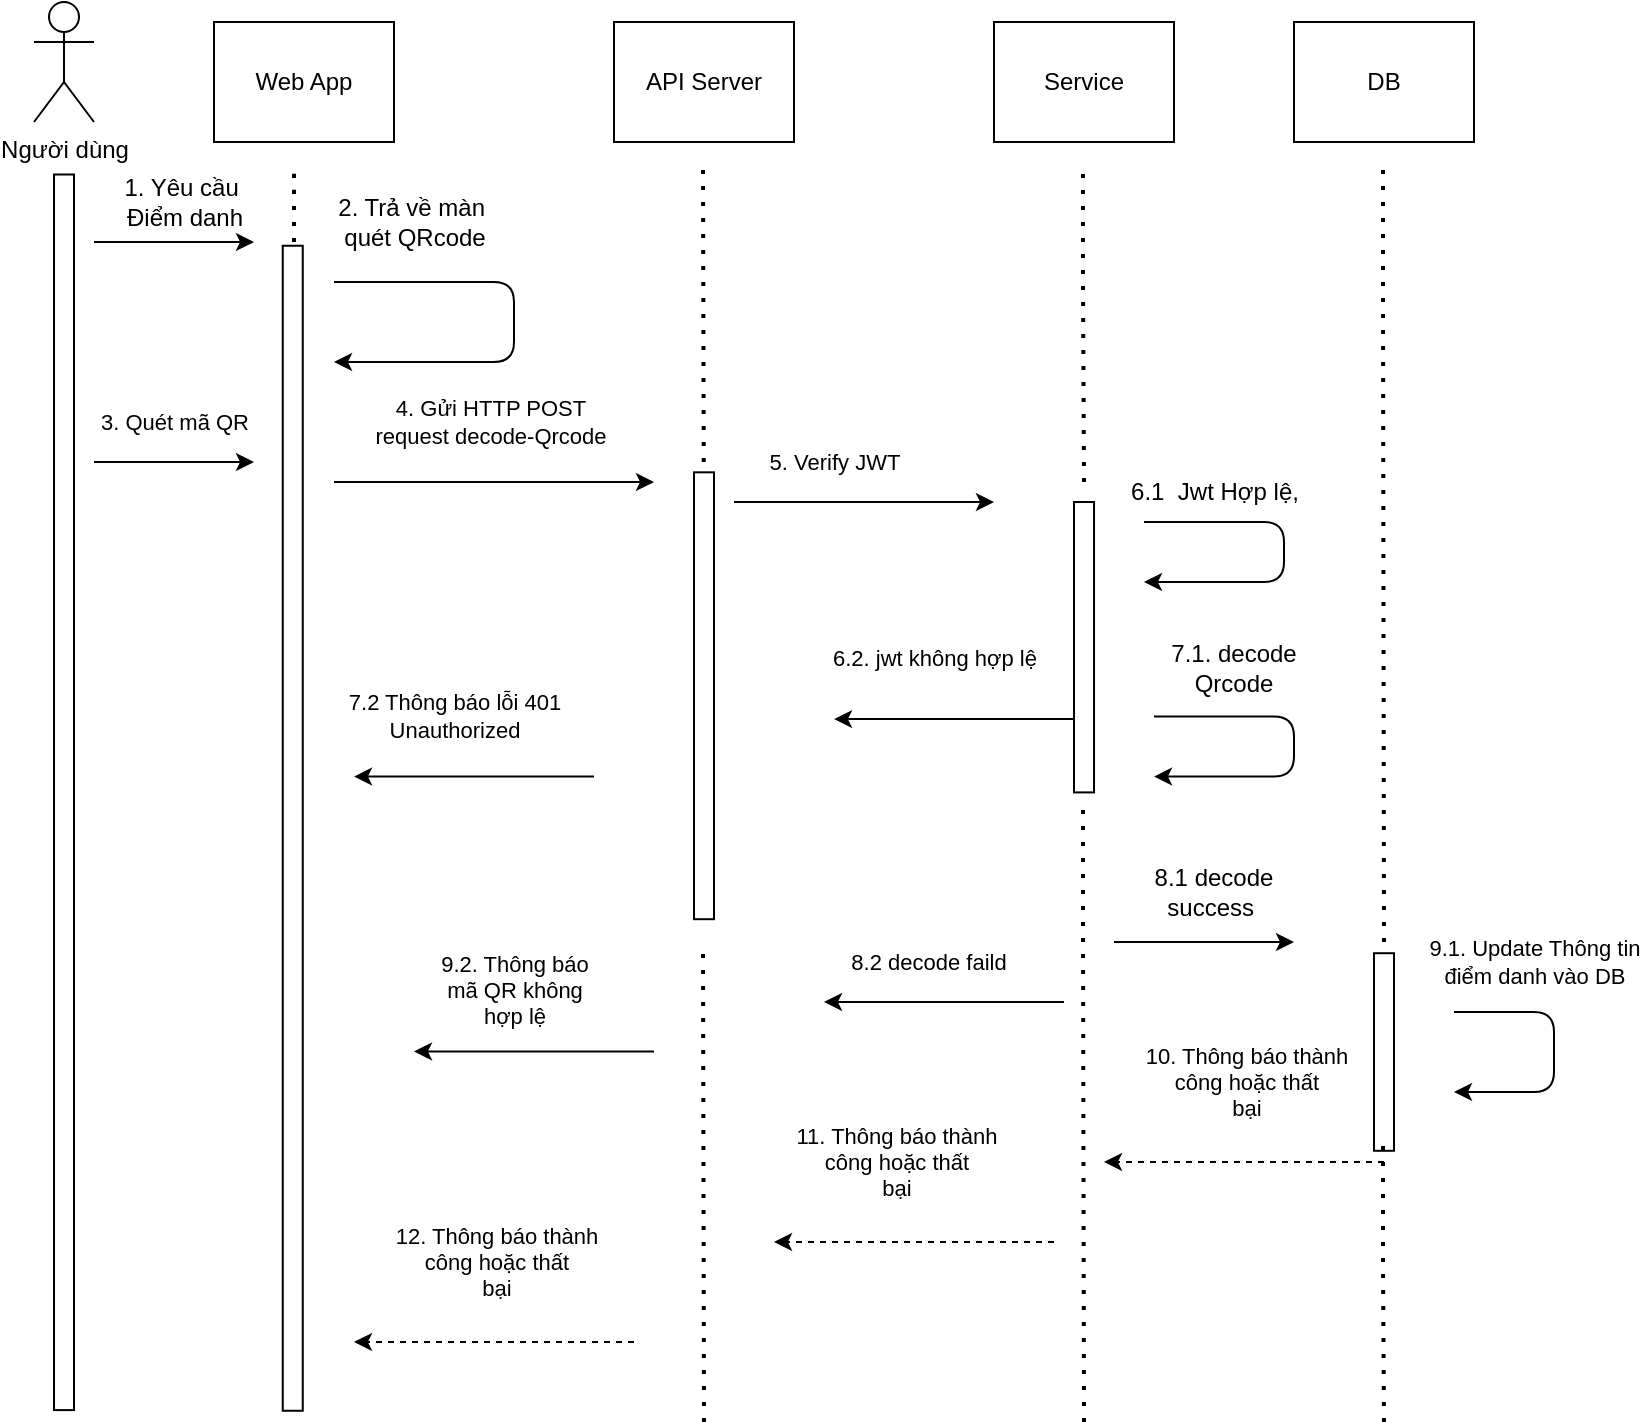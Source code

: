 <mxfile>
    <diagram id="p-61Pyo17wBEYGN4jDY9" name="Page-1">
        <mxGraphModel dx="1298" dy="773" grid="1" gridSize="10" guides="1" tooltips="1" connect="1" arrows="1" fold="1" page="1" pageScale="1" pageWidth="850" pageHeight="1100" math="0" shadow="0">
            <root>
                <mxCell id="0"/>
                <mxCell id="1" parent="0"/>
                <mxCell id="31" value="Người dùng" style="shape=umlActor;verticalLabelPosition=bottom;verticalAlign=top;html=1;outlineConnect=0;" vertex="1" parent="1">
                    <mxGeometry x="30" y="90" width="30" height="60" as="geometry"/>
                </mxCell>
                <mxCell id="32" value="Web App" style="rounded=0;whiteSpace=wrap;html=1;" vertex="1" parent="1">
                    <mxGeometry x="120" y="100" width="90" height="60" as="geometry"/>
                </mxCell>
                <mxCell id="33" value="API Server" style="rounded=0;whiteSpace=wrap;html=1;" vertex="1" parent="1">
                    <mxGeometry x="320" y="100" width="90" height="60" as="geometry"/>
                </mxCell>
                <mxCell id="34" value="Service" style="rounded=0;whiteSpace=wrap;html=1;" vertex="1" parent="1">
                    <mxGeometry x="510" y="100" width="90" height="60" as="geometry"/>
                </mxCell>
                <mxCell id="35" value="" style="fontStyle=1;rotation=90;" vertex="1" parent="1">
                    <mxGeometry x="-263.89" y="480.15" width="617.8" height="10" as="geometry"/>
                </mxCell>
                <mxCell id="36" value="" style="endArrow=none;dashed=1;html=1;dashPattern=1 3;strokeWidth=2;" edge="1" parent="1">
                    <mxGeometry width="50" height="50" relative="1" as="geometry">
                        <mxPoint x="160" y="210" as="sourcePoint"/>
                        <mxPoint x="160" y="170" as="targetPoint"/>
                        <Array as="points">
                            <mxPoint x="160" y="180"/>
                        </Array>
                    </mxGeometry>
                </mxCell>
                <mxCell id="37" value="" style="fontStyle=1;rotation=90;" vertex="1" parent="1">
                    <mxGeometry x="-131.87" y="498.13" width="582.5" height="10" as="geometry"/>
                </mxCell>
                <mxCell id="38" value="" style="endArrow=classic;html=1;" edge="1" parent="1">
                    <mxGeometry width="50" height="50" relative="1" as="geometry">
                        <mxPoint x="60" y="210" as="sourcePoint"/>
                        <mxPoint x="140" y="210" as="targetPoint"/>
                    </mxGeometry>
                </mxCell>
                <mxCell id="39" value="1. Yêu cầu&amp;nbsp;&lt;br&gt;Điểm danh" style="text;html=1;align=center;verticalAlign=middle;resizable=0;points=[];autosize=1;strokeColor=none;fillColor=none;" vertex="1" parent="1">
                    <mxGeometry x="65" y="170" width="80" height="40" as="geometry"/>
                </mxCell>
                <mxCell id="40" value="" style="endArrow=none;dashed=1;html=1;dashPattern=1 3;strokeWidth=2;" edge="1" parent="1">
                    <mxGeometry width="50" height="50" relative="1" as="geometry">
                        <mxPoint x="364.87" y="320" as="sourcePoint"/>
                        <mxPoint x="364.5" y="170" as="targetPoint"/>
                        <Array as="points"/>
                    </mxGeometry>
                </mxCell>
                <mxCell id="41" value="" style="endArrow=classic;html=1;" edge="1" parent="1">
                    <mxGeometry x="-0.182" y="-20" width="50" height="50" relative="1" as="geometry">
                        <mxPoint x="180" y="230" as="sourcePoint"/>
                        <mxPoint x="180" y="270" as="targetPoint"/>
                        <Array as="points">
                            <mxPoint x="270" y="230"/>
                            <mxPoint x="270" y="270"/>
                        </Array>
                        <mxPoint x="20" y="-20" as="offset"/>
                    </mxGeometry>
                </mxCell>
                <mxCell id="42" value="2. Trả về màn&amp;nbsp;&lt;br&gt;quét QRcode" style="text;html=1;align=center;verticalAlign=middle;resizable=0;points=[];autosize=1;strokeColor=none;fillColor=none;" vertex="1" parent="1">
                    <mxGeometry x="170" y="180" width="100" height="40" as="geometry"/>
                </mxCell>
                <mxCell id="43" value="" style="endArrow=classic;html=1;" edge="1" parent="1">
                    <mxGeometry width="50" height="50" relative="1" as="geometry">
                        <mxPoint x="60" y="320" as="sourcePoint"/>
                        <mxPoint x="140" y="320" as="targetPoint"/>
                    </mxGeometry>
                </mxCell>
                <mxCell id="44" value="3. Quét mã QR" style="edgeLabel;html=1;align=center;verticalAlign=middle;resizable=0;points=[];" vertex="1" connectable="0" parent="43">
                    <mxGeometry x="-0.3" y="1" relative="1" as="geometry">
                        <mxPoint x="12" y="-19" as="offset"/>
                    </mxGeometry>
                </mxCell>
                <mxCell id="45" value="" style="endArrow=classic;html=1;" edge="1" parent="1">
                    <mxGeometry width="50" height="50" relative="1" as="geometry">
                        <mxPoint x="180" y="330" as="sourcePoint"/>
                        <mxPoint x="340" y="330" as="targetPoint"/>
                    </mxGeometry>
                </mxCell>
                <mxCell id="46" value="4. Gửi HTTP POST&lt;br&gt;request decode-Qrcode" style="edgeLabel;html=1;align=center;verticalAlign=middle;resizable=0;points=[];" vertex="1" connectable="0" parent="45">
                    <mxGeometry x="-0.3" y="1" relative="1" as="geometry">
                        <mxPoint x="22" y="-29" as="offset"/>
                    </mxGeometry>
                </mxCell>
                <mxCell id="47" value="" style="fontStyle=1;rotation=90;" vertex="1" parent="1">
                    <mxGeometry x="253.29" y="431.88" width="223.43" height="10" as="geometry"/>
                </mxCell>
                <mxCell id="48" value="" style="endArrow=none;dashed=1;html=1;dashPattern=1 3;strokeWidth=2;" edge="1" parent="1">
                    <mxGeometry width="50" height="50" relative="1" as="geometry">
                        <mxPoint x="555" y="330" as="sourcePoint"/>
                        <mxPoint x="554.5" y="170" as="targetPoint"/>
                        <Array as="points">
                            <mxPoint x="554.5" y="230"/>
                        </Array>
                    </mxGeometry>
                </mxCell>
                <mxCell id="49" value="" style="fontStyle=1;rotation=90;" vertex="1" parent="1">
                    <mxGeometry x="482.41" y="407.6" width="145.2" height="10" as="geometry"/>
                </mxCell>
                <mxCell id="50" value="" style="endArrow=classic;html=1;" edge="1" parent="1">
                    <mxGeometry width="50" height="50" relative="1" as="geometry">
                        <mxPoint x="380" y="340" as="sourcePoint"/>
                        <mxPoint x="510" y="340" as="targetPoint"/>
                        <Array as="points">
                            <mxPoint x="450" y="340"/>
                        </Array>
                    </mxGeometry>
                </mxCell>
                <mxCell id="51" value="5. Verify JWT" style="edgeLabel;html=1;align=center;verticalAlign=middle;resizable=0;points=[];" vertex="1" connectable="0" parent="50">
                    <mxGeometry x="-0.3" y="1" relative="1" as="geometry">
                        <mxPoint x="4" y="-19" as="offset"/>
                    </mxGeometry>
                </mxCell>
                <mxCell id="52" value="" style="endArrow=none;dashed=1;html=1;dashPattern=1 3;strokeWidth=2;" edge="1" parent="1">
                    <mxGeometry width="50" height="50" relative="1" as="geometry">
                        <mxPoint x="555" y="800" as="sourcePoint"/>
                        <mxPoint x="554.5" y="490" as="targetPoint"/>
                        <Array as="points">
                            <mxPoint x="554.5" y="550"/>
                        </Array>
                    </mxGeometry>
                </mxCell>
                <mxCell id="53" value="" style="endArrow=classic;html=1;dashed=1;" edge="1" parent="1">
                    <mxGeometry width="50" height="50" relative="1" as="geometry">
                        <mxPoint x="705" y="670" as="sourcePoint"/>
                        <mxPoint x="565" y="670" as="targetPoint"/>
                        <Array as="points">
                            <mxPoint x="635" y="670"/>
                        </Array>
                    </mxGeometry>
                </mxCell>
                <mxCell id="54" value="10. Thông báo thành&lt;br&gt;công hoặc thất&lt;br&gt;bại" style="edgeLabel;html=1;align=center;verticalAlign=middle;resizable=0;points=[];" vertex="1" connectable="0" parent="53">
                    <mxGeometry x="0.539" y="-3" relative="1" as="geometry">
                        <mxPoint x="38" y="-37" as="offset"/>
                    </mxGeometry>
                </mxCell>
                <mxCell id="55" value="9.1. Update Thông tin&lt;br&gt;điểm danh vào DB" style="endArrow=classic;html=1;" edge="1" parent="1">
                    <mxGeometry x="-0.429" y="25" width="50" height="50" relative="1" as="geometry">
                        <mxPoint x="740.0" y="595" as="sourcePoint"/>
                        <mxPoint x="740.0" y="635" as="targetPoint"/>
                        <Array as="points">
                            <mxPoint x="790" y="595"/>
                            <mxPoint x="790" y="635"/>
                        </Array>
                        <mxPoint as="offset"/>
                    </mxGeometry>
                </mxCell>
                <mxCell id="56" value="" style="endArrow=none;dashed=1;html=1;dashPattern=1 3;strokeWidth=2;" edge="1" parent="1">
                    <mxGeometry width="50" height="50" relative="1" as="geometry">
                        <mxPoint x="365" y="800" as="sourcePoint"/>
                        <mxPoint x="364.5" y="560" as="targetPoint"/>
                        <Array as="points"/>
                    </mxGeometry>
                </mxCell>
                <mxCell id="57" value="" style="endArrow=classic;html=1;" edge="1" parent="1">
                    <mxGeometry width="50" height="50" relative="1" as="geometry">
                        <mxPoint x="310.0" y="477.26" as="sourcePoint"/>
                        <mxPoint x="190.0" y="477.26" as="targetPoint"/>
                    </mxGeometry>
                </mxCell>
                <mxCell id="58" value="7.2 Thông báo lỗi 401&lt;br&gt;Unauthorized" style="edgeLabel;html=1;align=center;verticalAlign=middle;resizable=0;points=[];" vertex="1" connectable="0" parent="57">
                    <mxGeometry x="-0.3" y="1" relative="1" as="geometry">
                        <mxPoint x="-28" y="-32" as="offset"/>
                    </mxGeometry>
                </mxCell>
                <mxCell id="59" value="DB" style="rounded=0;whiteSpace=wrap;html=1;" vertex="1" parent="1">
                    <mxGeometry x="660" y="100" width="90" height="60" as="geometry"/>
                </mxCell>
                <mxCell id="60" value="" style="endArrow=none;dashed=1;html=1;dashPattern=1 3;strokeWidth=2;" edge="1" parent="1">
                    <mxGeometry width="50" height="50" relative="1" as="geometry">
                        <mxPoint x="705" y="560" as="sourcePoint"/>
                        <mxPoint x="704.5" y="170" as="targetPoint"/>
                        <Array as="points">
                            <mxPoint x="704.5" y="230"/>
                        </Array>
                    </mxGeometry>
                </mxCell>
                <mxCell id="61" value="" style="fontStyle=1;rotation=90;" vertex="1" parent="1">
                    <mxGeometry x="655.6" y="610" width="98.8" height="10" as="geometry"/>
                </mxCell>
                <mxCell id="62" value="" style="endArrow=classic;html=1;" edge="1" parent="1">
                    <mxGeometry width="50" height="50" relative="1" as="geometry">
                        <mxPoint x="585" y="350" as="sourcePoint"/>
                        <mxPoint x="585" y="380" as="targetPoint"/>
                        <Array as="points">
                            <mxPoint x="655" y="350"/>
                            <mxPoint x="655" y="380"/>
                        </Array>
                    </mxGeometry>
                </mxCell>
                <mxCell id="63" value="6.1&amp;nbsp; Jwt Hợp lệ," style="text;html=1;align=center;verticalAlign=middle;resizable=0;points=[];autosize=1;strokeColor=none;fillColor=none;" vertex="1" parent="1">
                    <mxGeometry x="565" y="320" width="110" height="30" as="geometry"/>
                </mxCell>
                <mxCell id="64" value="" style="endArrow=none;dashed=1;html=1;dashPattern=1 3;strokeWidth=2;" edge="1" parent="1">
                    <mxGeometry width="50" height="50" relative="1" as="geometry">
                        <mxPoint x="705" y="800" as="sourcePoint"/>
                        <mxPoint x="704.5" y="660" as="targetPoint"/>
                        <Array as="points">
                            <mxPoint x="704.5" y="720"/>
                        </Array>
                    </mxGeometry>
                </mxCell>
                <mxCell id="65" value="" style="endArrow=classic;html=1;dashed=1;" edge="1" parent="1">
                    <mxGeometry width="50" height="50" relative="1" as="geometry">
                        <mxPoint x="540" y="710" as="sourcePoint"/>
                        <mxPoint x="400" y="710" as="targetPoint"/>
                        <Array as="points">
                            <mxPoint x="470" y="710"/>
                        </Array>
                    </mxGeometry>
                </mxCell>
                <mxCell id="66" value="11. Thông báo thành&lt;br&gt;công hoặc thất&lt;br&gt;bại" style="edgeLabel;html=1;align=center;verticalAlign=middle;resizable=0;points=[];" vertex="1" connectable="0" parent="65">
                    <mxGeometry x="0.539" y="-3" relative="1" as="geometry">
                        <mxPoint x="28" y="-37" as="offset"/>
                    </mxGeometry>
                </mxCell>
                <mxCell id="67" value="" style="endArrow=classic;html=1;dashed=1;" edge="1" parent="1">
                    <mxGeometry width="50" height="50" relative="1" as="geometry">
                        <mxPoint x="330.0" y="760" as="sourcePoint"/>
                        <mxPoint x="190.0" y="760" as="targetPoint"/>
                        <Array as="points">
                            <mxPoint x="260" y="760"/>
                        </Array>
                    </mxGeometry>
                </mxCell>
                <mxCell id="68" value="12. Thông báo thành&lt;br&gt;công hoặc thất&lt;br&gt;bại" style="edgeLabel;html=1;align=center;verticalAlign=middle;resizable=0;points=[];" vertex="1" connectable="0" parent="67">
                    <mxGeometry x="0.539" y="-3" relative="1" as="geometry">
                        <mxPoint x="38" y="-37" as="offset"/>
                    </mxGeometry>
                </mxCell>
                <mxCell id="69" value="" style="endArrow=classic;html=1;" edge="1" parent="1">
                    <mxGeometry width="50" height="50" relative="1" as="geometry">
                        <mxPoint x="550" y="448.56" as="sourcePoint"/>
                        <mxPoint x="430" y="448.56" as="targetPoint"/>
                    </mxGeometry>
                </mxCell>
                <mxCell id="70" value="6.2. jwt không hợp lệ" style="edgeLabel;html=1;align=center;verticalAlign=middle;resizable=0;points=[];" vertex="1" connectable="0" parent="69">
                    <mxGeometry x="-0.3" y="1" relative="1" as="geometry">
                        <mxPoint x="-28" y="-32" as="offset"/>
                    </mxGeometry>
                </mxCell>
                <mxCell id="75" value="7.1. decode Qrcode" style="text;html=1;strokeColor=none;fillColor=none;align=center;verticalAlign=middle;whiteSpace=wrap;rounded=0;" vertex="1" parent="1">
                    <mxGeometry x="580" y="407.6" width="100" height="30" as="geometry"/>
                </mxCell>
                <mxCell id="78" value="" style="endArrow=classic;html=1;" edge="1" parent="1">
                    <mxGeometry width="50" height="50" relative="1" as="geometry">
                        <mxPoint x="590" y="447.26" as="sourcePoint"/>
                        <mxPoint x="590" y="477.26" as="targetPoint"/>
                        <Array as="points">
                            <mxPoint x="660" y="447.26"/>
                            <mxPoint x="660" y="477.26"/>
                        </Array>
                    </mxGeometry>
                </mxCell>
                <mxCell id="79" value="" style="endArrow=classic;html=1;" edge="1" parent="1">
                    <mxGeometry width="50" height="50" relative="1" as="geometry">
                        <mxPoint x="570" y="560" as="sourcePoint"/>
                        <mxPoint x="660" y="560" as="targetPoint"/>
                    </mxGeometry>
                </mxCell>
                <mxCell id="81" value="8.1 decode success&amp;nbsp;" style="text;html=1;strokeColor=none;fillColor=none;align=center;verticalAlign=middle;whiteSpace=wrap;rounded=0;" vertex="1" parent="1">
                    <mxGeometry x="570" y="520" width="100" height="30" as="geometry"/>
                </mxCell>
                <mxCell id="82" value="" style="endArrow=classic;html=1;" edge="1" parent="1">
                    <mxGeometry width="50" height="50" relative="1" as="geometry">
                        <mxPoint x="545" y="590.0" as="sourcePoint"/>
                        <mxPoint x="425" y="590.0" as="targetPoint"/>
                    </mxGeometry>
                </mxCell>
                <mxCell id="83" value="8.2 decode faild" style="edgeLabel;html=1;align=center;verticalAlign=middle;resizable=0;points=[];" vertex="1" connectable="0" parent="82">
                    <mxGeometry x="-0.3" y="1" relative="1" as="geometry">
                        <mxPoint x="-26" y="-21" as="offset"/>
                    </mxGeometry>
                </mxCell>
                <mxCell id="85" value="" style="endArrow=classic;html=1;" edge="1" parent="1">
                    <mxGeometry width="50" height="50" relative="1" as="geometry">
                        <mxPoint x="340" y="614.71" as="sourcePoint"/>
                        <mxPoint x="220" y="614.71" as="targetPoint"/>
                    </mxGeometry>
                </mxCell>
                <mxCell id="86" value="9.2. Thông báo&lt;br&gt;mã QR không&lt;br&gt;hợp lệ" style="edgeLabel;html=1;align=center;verticalAlign=middle;resizable=0;points=[];" vertex="1" connectable="0" parent="85">
                    <mxGeometry x="-0.3" y="1" relative="1" as="geometry">
                        <mxPoint x="-28" y="-32" as="offset"/>
                    </mxGeometry>
                </mxCell>
            </root>
        </mxGraphModel>
    </diagram>
</mxfile>